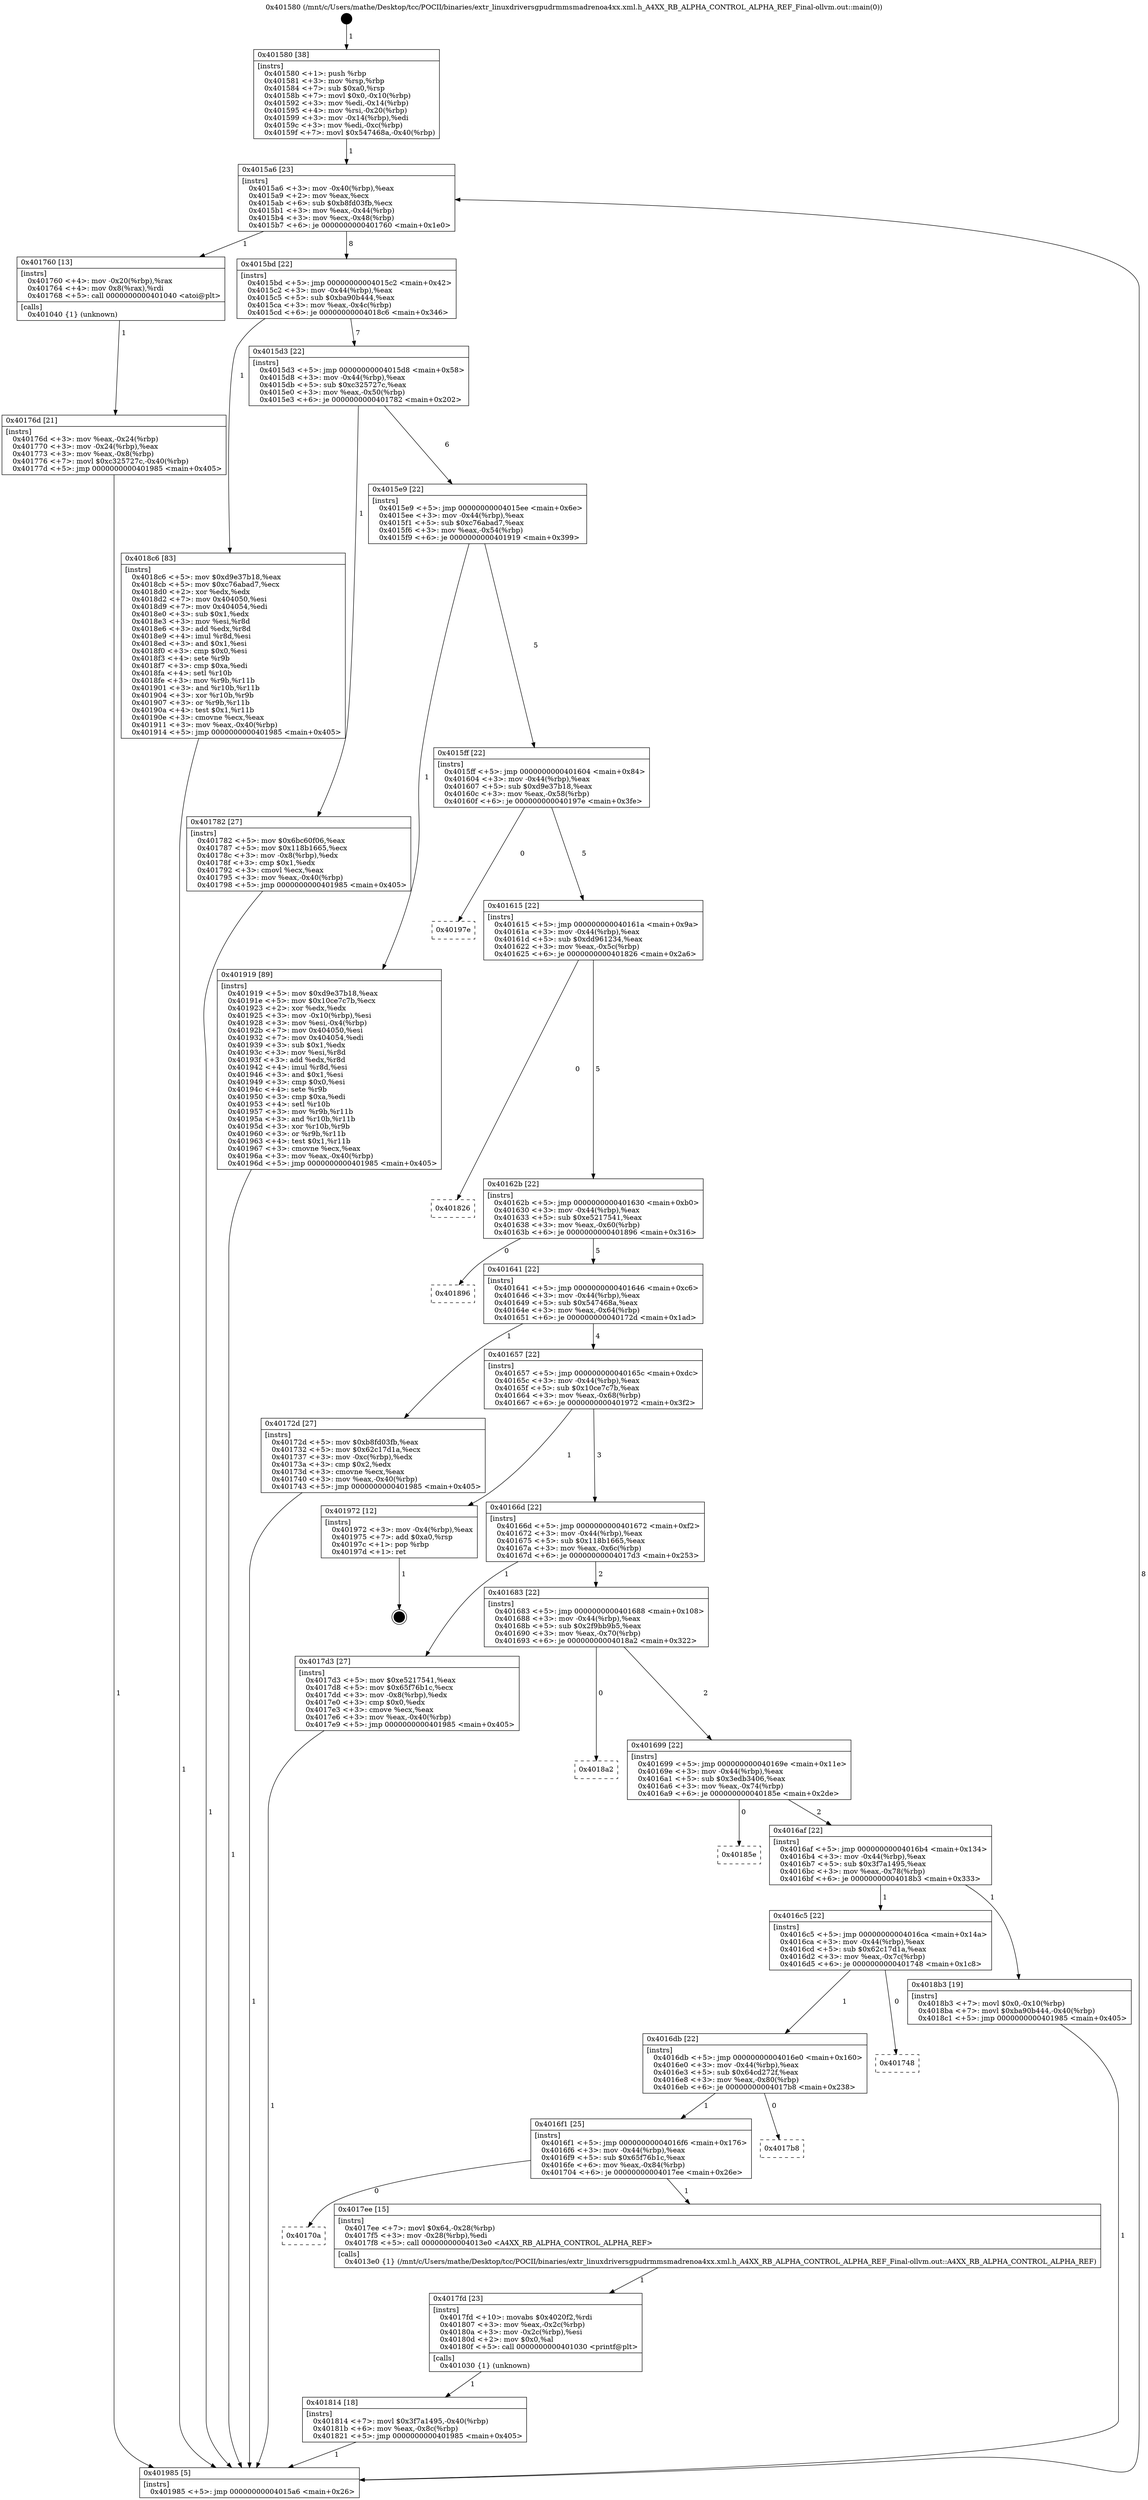 digraph "0x401580" {
  label = "0x401580 (/mnt/c/Users/mathe/Desktop/tcc/POCII/binaries/extr_linuxdriversgpudrmmsmadrenoa4xx.xml.h_A4XX_RB_ALPHA_CONTROL_ALPHA_REF_Final-ollvm.out::main(0))"
  labelloc = "t"
  node[shape=record]

  Entry [label="",width=0.3,height=0.3,shape=circle,fillcolor=black,style=filled]
  "0x4015a6" [label="{
     0x4015a6 [23]\l
     | [instrs]\l
     &nbsp;&nbsp;0x4015a6 \<+3\>: mov -0x40(%rbp),%eax\l
     &nbsp;&nbsp;0x4015a9 \<+2\>: mov %eax,%ecx\l
     &nbsp;&nbsp;0x4015ab \<+6\>: sub $0xb8fd03fb,%ecx\l
     &nbsp;&nbsp;0x4015b1 \<+3\>: mov %eax,-0x44(%rbp)\l
     &nbsp;&nbsp;0x4015b4 \<+3\>: mov %ecx,-0x48(%rbp)\l
     &nbsp;&nbsp;0x4015b7 \<+6\>: je 0000000000401760 \<main+0x1e0\>\l
  }"]
  "0x401760" [label="{
     0x401760 [13]\l
     | [instrs]\l
     &nbsp;&nbsp;0x401760 \<+4\>: mov -0x20(%rbp),%rax\l
     &nbsp;&nbsp;0x401764 \<+4\>: mov 0x8(%rax),%rdi\l
     &nbsp;&nbsp;0x401768 \<+5\>: call 0000000000401040 \<atoi@plt\>\l
     | [calls]\l
     &nbsp;&nbsp;0x401040 \{1\} (unknown)\l
  }"]
  "0x4015bd" [label="{
     0x4015bd [22]\l
     | [instrs]\l
     &nbsp;&nbsp;0x4015bd \<+5\>: jmp 00000000004015c2 \<main+0x42\>\l
     &nbsp;&nbsp;0x4015c2 \<+3\>: mov -0x44(%rbp),%eax\l
     &nbsp;&nbsp;0x4015c5 \<+5\>: sub $0xba90b444,%eax\l
     &nbsp;&nbsp;0x4015ca \<+3\>: mov %eax,-0x4c(%rbp)\l
     &nbsp;&nbsp;0x4015cd \<+6\>: je 00000000004018c6 \<main+0x346\>\l
  }"]
  Exit [label="",width=0.3,height=0.3,shape=circle,fillcolor=black,style=filled,peripheries=2]
  "0x4018c6" [label="{
     0x4018c6 [83]\l
     | [instrs]\l
     &nbsp;&nbsp;0x4018c6 \<+5\>: mov $0xd9e37b18,%eax\l
     &nbsp;&nbsp;0x4018cb \<+5\>: mov $0xc76abad7,%ecx\l
     &nbsp;&nbsp;0x4018d0 \<+2\>: xor %edx,%edx\l
     &nbsp;&nbsp;0x4018d2 \<+7\>: mov 0x404050,%esi\l
     &nbsp;&nbsp;0x4018d9 \<+7\>: mov 0x404054,%edi\l
     &nbsp;&nbsp;0x4018e0 \<+3\>: sub $0x1,%edx\l
     &nbsp;&nbsp;0x4018e3 \<+3\>: mov %esi,%r8d\l
     &nbsp;&nbsp;0x4018e6 \<+3\>: add %edx,%r8d\l
     &nbsp;&nbsp;0x4018e9 \<+4\>: imul %r8d,%esi\l
     &nbsp;&nbsp;0x4018ed \<+3\>: and $0x1,%esi\l
     &nbsp;&nbsp;0x4018f0 \<+3\>: cmp $0x0,%esi\l
     &nbsp;&nbsp;0x4018f3 \<+4\>: sete %r9b\l
     &nbsp;&nbsp;0x4018f7 \<+3\>: cmp $0xa,%edi\l
     &nbsp;&nbsp;0x4018fa \<+4\>: setl %r10b\l
     &nbsp;&nbsp;0x4018fe \<+3\>: mov %r9b,%r11b\l
     &nbsp;&nbsp;0x401901 \<+3\>: and %r10b,%r11b\l
     &nbsp;&nbsp;0x401904 \<+3\>: xor %r10b,%r9b\l
     &nbsp;&nbsp;0x401907 \<+3\>: or %r9b,%r11b\l
     &nbsp;&nbsp;0x40190a \<+4\>: test $0x1,%r11b\l
     &nbsp;&nbsp;0x40190e \<+3\>: cmovne %ecx,%eax\l
     &nbsp;&nbsp;0x401911 \<+3\>: mov %eax,-0x40(%rbp)\l
     &nbsp;&nbsp;0x401914 \<+5\>: jmp 0000000000401985 \<main+0x405\>\l
  }"]
  "0x4015d3" [label="{
     0x4015d3 [22]\l
     | [instrs]\l
     &nbsp;&nbsp;0x4015d3 \<+5\>: jmp 00000000004015d8 \<main+0x58\>\l
     &nbsp;&nbsp;0x4015d8 \<+3\>: mov -0x44(%rbp),%eax\l
     &nbsp;&nbsp;0x4015db \<+5\>: sub $0xc325727c,%eax\l
     &nbsp;&nbsp;0x4015e0 \<+3\>: mov %eax,-0x50(%rbp)\l
     &nbsp;&nbsp;0x4015e3 \<+6\>: je 0000000000401782 \<main+0x202\>\l
  }"]
  "0x401814" [label="{
     0x401814 [18]\l
     | [instrs]\l
     &nbsp;&nbsp;0x401814 \<+7\>: movl $0x3f7a1495,-0x40(%rbp)\l
     &nbsp;&nbsp;0x40181b \<+6\>: mov %eax,-0x8c(%rbp)\l
     &nbsp;&nbsp;0x401821 \<+5\>: jmp 0000000000401985 \<main+0x405\>\l
  }"]
  "0x401782" [label="{
     0x401782 [27]\l
     | [instrs]\l
     &nbsp;&nbsp;0x401782 \<+5\>: mov $0x6bc60f06,%eax\l
     &nbsp;&nbsp;0x401787 \<+5\>: mov $0x118b1665,%ecx\l
     &nbsp;&nbsp;0x40178c \<+3\>: mov -0x8(%rbp),%edx\l
     &nbsp;&nbsp;0x40178f \<+3\>: cmp $0x1,%edx\l
     &nbsp;&nbsp;0x401792 \<+3\>: cmovl %ecx,%eax\l
     &nbsp;&nbsp;0x401795 \<+3\>: mov %eax,-0x40(%rbp)\l
     &nbsp;&nbsp;0x401798 \<+5\>: jmp 0000000000401985 \<main+0x405\>\l
  }"]
  "0x4015e9" [label="{
     0x4015e9 [22]\l
     | [instrs]\l
     &nbsp;&nbsp;0x4015e9 \<+5\>: jmp 00000000004015ee \<main+0x6e\>\l
     &nbsp;&nbsp;0x4015ee \<+3\>: mov -0x44(%rbp),%eax\l
     &nbsp;&nbsp;0x4015f1 \<+5\>: sub $0xc76abad7,%eax\l
     &nbsp;&nbsp;0x4015f6 \<+3\>: mov %eax,-0x54(%rbp)\l
     &nbsp;&nbsp;0x4015f9 \<+6\>: je 0000000000401919 \<main+0x399\>\l
  }"]
  "0x4017fd" [label="{
     0x4017fd [23]\l
     | [instrs]\l
     &nbsp;&nbsp;0x4017fd \<+10\>: movabs $0x4020f2,%rdi\l
     &nbsp;&nbsp;0x401807 \<+3\>: mov %eax,-0x2c(%rbp)\l
     &nbsp;&nbsp;0x40180a \<+3\>: mov -0x2c(%rbp),%esi\l
     &nbsp;&nbsp;0x40180d \<+2\>: mov $0x0,%al\l
     &nbsp;&nbsp;0x40180f \<+5\>: call 0000000000401030 \<printf@plt\>\l
     | [calls]\l
     &nbsp;&nbsp;0x401030 \{1\} (unknown)\l
  }"]
  "0x401919" [label="{
     0x401919 [89]\l
     | [instrs]\l
     &nbsp;&nbsp;0x401919 \<+5\>: mov $0xd9e37b18,%eax\l
     &nbsp;&nbsp;0x40191e \<+5\>: mov $0x10ce7c7b,%ecx\l
     &nbsp;&nbsp;0x401923 \<+2\>: xor %edx,%edx\l
     &nbsp;&nbsp;0x401925 \<+3\>: mov -0x10(%rbp),%esi\l
     &nbsp;&nbsp;0x401928 \<+3\>: mov %esi,-0x4(%rbp)\l
     &nbsp;&nbsp;0x40192b \<+7\>: mov 0x404050,%esi\l
     &nbsp;&nbsp;0x401932 \<+7\>: mov 0x404054,%edi\l
     &nbsp;&nbsp;0x401939 \<+3\>: sub $0x1,%edx\l
     &nbsp;&nbsp;0x40193c \<+3\>: mov %esi,%r8d\l
     &nbsp;&nbsp;0x40193f \<+3\>: add %edx,%r8d\l
     &nbsp;&nbsp;0x401942 \<+4\>: imul %r8d,%esi\l
     &nbsp;&nbsp;0x401946 \<+3\>: and $0x1,%esi\l
     &nbsp;&nbsp;0x401949 \<+3\>: cmp $0x0,%esi\l
     &nbsp;&nbsp;0x40194c \<+4\>: sete %r9b\l
     &nbsp;&nbsp;0x401950 \<+3\>: cmp $0xa,%edi\l
     &nbsp;&nbsp;0x401953 \<+4\>: setl %r10b\l
     &nbsp;&nbsp;0x401957 \<+3\>: mov %r9b,%r11b\l
     &nbsp;&nbsp;0x40195a \<+3\>: and %r10b,%r11b\l
     &nbsp;&nbsp;0x40195d \<+3\>: xor %r10b,%r9b\l
     &nbsp;&nbsp;0x401960 \<+3\>: or %r9b,%r11b\l
     &nbsp;&nbsp;0x401963 \<+4\>: test $0x1,%r11b\l
     &nbsp;&nbsp;0x401967 \<+3\>: cmovne %ecx,%eax\l
     &nbsp;&nbsp;0x40196a \<+3\>: mov %eax,-0x40(%rbp)\l
     &nbsp;&nbsp;0x40196d \<+5\>: jmp 0000000000401985 \<main+0x405\>\l
  }"]
  "0x4015ff" [label="{
     0x4015ff [22]\l
     | [instrs]\l
     &nbsp;&nbsp;0x4015ff \<+5\>: jmp 0000000000401604 \<main+0x84\>\l
     &nbsp;&nbsp;0x401604 \<+3\>: mov -0x44(%rbp),%eax\l
     &nbsp;&nbsp;0x401607 \<+5\>: sub $0xd9e37b18,%eax\l
     &nbsp;&nbsp;0x40160c \<+3\>: mov %eax,-0x58(%rbp)\l
     &nbsp;&nbsp;0x40160f \<+6\>: je 000000000040197e \<main+0x3fe\>\l
  }"]
  "0x40170a" [label="{
     0x40170a\l
  }", style=dashed]
  "0x40197e" [label="{
     0x40197e\l
  }", style=dashed]
  "0x401615" [label="{
     0x401615 [22]\l
     | [instrs]\l
     &nbsp;&nbsp;0x401615 \<+5\>: jmp 000000000040161a \<main+0x9a\>\l
     &nbsp;&nbsp;0x40161a \<+3\>: mov -0x44(%rbp),%eax\l
     &nbsp;&nbsp;0x40161d \<+5\>: sub $0xdd961234,%eax\l
     &nbsp;&nbsp;0x401622 \<+3\>: mov %eax,-0x5c(%rbp)\l
     &nbsp;&nbsp;0x401625 \<+6\>: je 0000000000401826 \<main+0x2a6\>\l
  }"]
  "0x4017ee" [label="{
     0x4017ee [15]\l
     | [instrs]\l
     &nbsp;&nbsp;0x4017ee \<+7\>: movl $0x64,-0x28(%rbp)\l
     &nbsp;&nbsp;0x4017f5 \<+3\>: mov -0x28(%rbp),%edi\l
     &nbsp;&nbsp;0x4017f8 \<+5\>: call 00000000004013e0 \<A4XX_RB_ALPHA_CONTROL_ALPHA_REF\>\l
     | [calls]\l
     &nbsp;&nbsp;0x4013e0 \{1\} (/mnt/c/Users/mathe/Desktop/tcc/POCII/binaries/extr_linuxdriversgpudrmmsmadrenoa4xx.xml.h_A4XX_RB_ALPHA_CONTROL_ALPHA_REF_Final-ollvm.out::A4XX_RB_ALPHA_CONTROL_ALPHA_REF)\l
  }"]
  "0x401826" [label="{
     0x401826\l
  }", style=dashed]
  "0x40162b" [label="{
     0x40162b [22]\l
     | [instrs]\l
     &nbsp;&nbsp;0x40162b \<+5\>: jmp 0000000000401630 \<main+0xb0\>\l
     &nbsp;&nbsp;0x401630 \<+3\>: mov -0x44(%rbp),%eax\l
     &nbsp;&nbsp;0x401633 \<+5\>: sub $0xe5217541,%eax\l
     &nbsp;&nbsp;0x401638 \<+3\>: mov %eax,-0x60(%rbp)\l
     &nbsp;&nbsp;0x40163b \<+6\>: je 0000000000401896 \<main+0x316\>\l
  }"]
  "0x4016f1" [label="{
     0x4016f1 [25]\l
     | [instrs]\l
     &nbsp;&nbsp;0x4016f1 \<+5\>: jmp 00000000004016f6 \<main+0x176\>\l
     &nbsp;&nbsp;0x4016f6 \<+3\>: mov -0x44(%rbp),%eax\l
     &nbsp;&nbsp;0x4016f9 \<+5\>: sub $0x65f76b1c,%eax\l
     &nbsp;&nbsp;0x4016fe \<+6\>: mov %eax,-0x84(%rbp)\l
     &nbsp;&nbsp;0x401704 \<+6\>: je 00000000004017ee \<main+0x26e\>\l
  }"]
  "0x401896" [label="{
     0x401896\l
  }", style=dashed]
  "0x401641" [label="{
     0x401641 [22]\l
     | [instrs]\l
     &nbsp;&nbsp;0x401641 \<+5\>: jmp 0000000000401646 \<main+0xc6\>\l
     &nbsp;&nbsp;0x401646 \<+3\>: mov -0x44(%rbp),%eax\l
     &nbsp;&nbsp;0x401649 \<+5\>: sub $0x547468a,%eax\l
     &nbsp;&nbsp;0x40164e \<+3\>: mov %eax,-0x64(%rbp)\l
     &nbsp;&nbsp;0x401651 \<+6\>: je 000000000040172d \<main+0x1ad\>\l
  }"]
  "0x4017b8" [label="{
     0x4017b8\l
  }", style=dashed]
  "0x40172d" [label="{
     0x40172d [27]\l
     | [instrs]\l
     &nbsp;&nbsp;0x40172d \<+5\>: mov $0xb8fd03fb,%eax\l
     &nbsp;&nbsp;0x401732 \<+5\>: mov $0x62c17d1a,%ecx\l
     &nbsp;&nbsp;0x401737 \<+3\>: mov -0xc(%rbp),%edx\l
     &nbsp;&nbsp;0x40173a \<+3\>: cmp $0x2,%edx\l
     &nbsp;&nbsp;0x40173d \<+3\>: cmovne %ecx,%eax\l
     &nbsp;&nbsp;0x401740 \<+3\>: mov %eax,-0x40(%rbp)\l
     &nbsp;&nbsp;0x401743 \<+5\>: jmp 0000000000401985 \<main+0x405\>\l
  }"]
  "0x401657" [label="{
     0x401657 [22]\l
     | [instrs]\l
     &nbsp;&nbsp;0x401657 \<+5\>: jmp 000000000040165c \<main+0xdc\>\l
     &nbsp;&nbsp;0x40165c \<+3\>: mov -0x44(%rbp),%eax\l
     &nbsp;&nbsp;0x40165f \<+5\>: sub $0x10ce7c7b,%eax\l
     &nbsp;&nbsp;0x401664 \<+3\>: mov %eax,-0x68(%rbp)\l
     &nbsp;&nbsp;0x401667 \<+6\>: je 0000000000401972 \<main+0x3f2\>\l
  }"]
  "0x401985" [label="{
     0x401985 [5]\l
     | [instrs]\l
     &nbsp;&nbsp;0x401985 \<+5\>: jmp 00000000004015a6 \<main+0x26\>\l
  }"]
  "0x401580" [label="{
     0x401580 [38]\l
     | [instrs]\l
     &nbsp;&nbsp;0x401580 \<+1\>: push %rbp\l
     &nbsp;&nbsp;0x401581 \<+3\>: mov %rsp,%rbp\l
     &nbsp;&nbsp;0x401584 \<+7\>: sub $0xa0,%rsp\l
     &nbsp;&nbsp;0x40158b \<+7\>: movl $0x0,-0x10(%rbp)\l
     &nbsp;&nbsp;0x401592 \<+3\>: mov %edi,-0x14(%rbp)\l
     &nbsp;&nbsp;0x401595 \<+4\>: mov %rsi,-0x20(%rbp)\l
     &nbsp;&nbsp;0x401599 \<+3\>: mov -0x14(%rbp),%edi\l
     &nbsp;&nbsp;0x40159c \<+3\>: mov %edi,-0xc(%rbp)\l
     &nbsp;&nbsp;0x40159f \<+7\>: movl $0x547468a,-0x40(%rbp)\l
  }"]
  "0x40176d" [label="{
     0x40176d [21]\l
     | [instrs]\l
     &nbsp;&nbsp;0x40176d \<+3\>: mov %eax,-0x24(%rbp)\l
     &nbsp;&nbsp;0x401770 \<+3\>: mov -0x24(%rbp),%eax\l
     &nbsp;&nbsp;0x401773 \<+3\>: mov %eax,-0x8(%rbp)\l
     &nbsp;&nbsp;0x401776 \<+7\>: movl $0xc325727c,-0x40(%rbp)\l
     &nbsp;&nbsp;0x40177d \<+5\>: jmp 0000000000401985 \<main+0x405\>\l
  }"]
  "0x4016db" [label="{
     0x4016db [22]\l
     | [instrs]\l
     &nbsp;&nbsp;0x4016db \<+5\>: jmp 00000000004016e0 \<main+0x160\>\l
     &nbsp;&nbsp;0x4016e0 \<+3\>: mov -0x44(%rbp),%eax\l
     &nbsp;&nbsp;0x4016e3 \<+5\>: sub $0x64cd272f,%eax\l
     &nbsp;&nbsp;0x4016e8 \<+3\>: mov %eax,-0x80(%rbp)\l
     &nbsp;&nbsp;0x4016eb \<+6\>: je 00000000004017b8 \<main+0x238\>\l
  }"]
  "0x401972" [label="{
     0x401972 [12]\l
     | [instrs]\l
     &nbsp;&nbsp;0x401972 \<+3\>: mov -0x4(%rbp),%eax\l
     &nbsp;&nbsp;0x401975 \<+7\>: add $0xa0,%rsp\l
     &nbsp;&nbsp;0x40197c \<+1\>: pop %rbp\l
     &nbsp;&nbsp;0x40197d \<+1\>: ret\l
  }"]
  "0x40166d" [label="{
     0x40166d [22]\l
     | [instrs]\l
     &nbsp;&nbsp;0x40166d \<+5\>: jmp 0000000000401672 \<main+0xf2\>\l
     &nbsp;&nbsp;0x401672 \<+3\>: mov -0x44(%rbp),%eax\l
     &nbsp;&nbsp;0x401675 \<+5\>: sub $0x118b1665,%eax\l
     &nbsp;&nbsp;0x40167a \<+3\>: mov %eax,-0x6c(%rbp)\l
     &nbsp;&nbsp;0x40167d \<+6\>: je 00000000004017d3 \<main+0x253\>\l
  }"]
  "0x401748" [label="{
     0x401748\l
  }", style=dashed]
  "0x4017d3" [label="{
     0x4017d3 [27]\l
     | [instrs]\l
     &nbsp;&nbsp;0x4017d3 \<+5\>: mov $0xe5217541,%eax\l
     &nbsp;&nbsp;0x4017d8 \<+5\>: mov $0x65f76b1c,%ecx\l
     &nbsp;&nbsp;0x4017dd \<+3\>: mov -0x8(%rbp),%edx\l
     &nbsp;&nbsp;0x4017e0 \<+3\>: cmp $0x0,%edx\l
     &nbsp;&nbsp;0x4017e3 \<+3\>: cmove %ecx,%eax\l
     &nbsp;&nbsp;0x4017e6 \<+3\>: mov %eax,-0x40(%rbp)\l
     &nbsp;&nbsp;0x4017e9 \<+5\>: jmp 0000000000401985 \<main+0x405\>\l
  }"]
  "0x401683" [label="{
     0x401683 [22]\l
     | [instrs]\l
     &nbsp;&nbsp;0x401683 \<+5\>: jmp 0000000000401688 \<main+0x108\>\l
     &nbsp;&nbsp;0x401688 \<+3\>: mov -0x44(%rbp),%eax\l
     &nbsp;&nbsp;0x40168b \<+5\>: sub $0x2f9bb9b5,%eax\l
     &nbsp;&nbsp;0x401690 \<+3\>: mov %eax,-0x70(%rbp)\l
     &nbsp;&nbsp;0x401693 \<+6\>: je 00000000004018a2 \<main+0x322\>\l
  }"]
  "0x4016c5" [label="{
     0x4016c5 [22]\l
     | [instrs]\l
     &nbsp;&nbsp;0x4016c5 \<+5\>: jmp 00000000004016ca \<main+0x14a\>\l
     &nbsp;&nbsp;0x4016ca \<+3\>: mov -0x44(%rbp),%eax\l
     &nbsp;&nbsp;0x4016cd \<+5\>: sub $0x62c17d1a,%eax\l
     &nbsp;&nbsp;0x4016d2 \<+3\>: mov %eax,-0x7c(%rbp)\l
     &nbsp;&nbsp;0x4016d5 \<+6\>: je 0000000000401748 \<main+0x1c8\>\l
  }"]
  "0x4018a2" [label="{
     0x4018a2\l
  }", style=dashed]
  "0x401699" [label="{
     0x401699 [22]\l
     | [instrs]\l
     &nbsp;&nbsp;0x401699 \<+5\>: jmp 000000000040169e \<main+0x11e\>\l
     &nbsp;&nbsp;0x40169e \<+3\>: mov -0x44(%rbp),%eax\l
     &nbsp;&nbsp;0x4016a1 \<+5\>: sub $0x3edb3406,%eax\l
     &nbsp;&nbsp;0x4016a6 \<+3\>: mov %eax,-0x74(%rbp)\l
     &nbsp;&nbsp;0x4016a9 \<+6\>: je 000000000040185e \<main+0x2de\>\l
  }"]
  "0x4018b3" [label="{
     0x4018b3 [19]\l
     | [instrs]\l
     &nbsp;&nbsp;0x4018b3 \<+7\>: movl $0x0,-0x10(%rbp)\l
     &nbsp;&nbsp;0x4018ba \<+7\>: movl $0xba90b444,-0x40(%rbp)\l
     &nbsp;&nbsp;0x4018c1 \<+5\>: jmp 0000000000401985 \<main+0x405\>\l
  }"]
  "0x40185e" [label="{
     0x40185e\l
  }", style=dashed]
  "0x4016af" [label="{
     0x4016af [22]\l
     | [instrs]\l
     &nbsp;&nbsp;0x4016af \<+5\>: jmp 00000000004016b4 \<main+0x134\>\l
     &nbsp;&nbsp;0x4016b4 \<+3\>: mov -0x44(%rbp),%eax\l
     &nbsp;&nbsp;0x4016b7 \<+5\>: sub $0x3f7a1495,%eax\l
     &nbsp;&nbsp;0x4016bc \<+3\>: mov %eax,-0x78(%rbp)\l
     &nbsp;&nbsp;0x4016bf \<+6\>: je 00000000004018b3 \<main+0x333\>\l
  }"]
  Entry -> "0x401580" [label=" 1"]
  "0x4015a6" -> "0x401760" [label=" 1"]
  "0x4015a6" -> "0x4015bd" [label=" 8"]
  "0x401972" -> Exit [label=" 1"]
  "0x4015bd" -> "0x4018c6" [label=" 1"]
  "0x4015bd" -> "0x4015d3" [label=" 7"]
  "0x401919" -> "0x401985" [label=" 1"]
  "0x4015d3" -> "0x401782" [label=" 1"]
  "0x4015d3" -> "0x4015e9" [label=" 6"]
  "0x4018c6" -> "0x401985" [label=" 1"]
  "0x4015e9" -> "0x401919" [label=" 1"]
  "0x4015e9" -> "0x4015ff" [label=" 5"]
  "0x4018b3" -> "0x401985" [label=" 1"]
  "0x4015ff" -> "0x40197e" [label=" 0"]
  "0x4015ff" -> "0x401615" [label=" 5"]
  "0x401814" -> "0x401985" [label=" 1"]
  "0x401615" -> "0x401826" [label=" 0"]
  "0x401615" -> "0x40162b" [label=" 5"]
  "0x4017fd" -> "0x401814" [label=" 1"]
  "0x40162b" -> "0x401896" [label=" 0"]
  "0x40162b" -> "0x401641" [label=" 5"]
  "0x4016f1" -> "0x40170a" [label=" 0"]
  "0x401641" -> "0x40172d" [label=" 1"]
  "0x401641" -> "0x401657" [label=" 4"]
  "0x40172d" -> "0x401985" [label=" 1"]
  "0x401580" -> "0x4015a6" [label=" 1"]
  "0x401985" -> "0x4015a6" [label=" 8"]
  "0x401760" -> "0x40176d" [label=" 1"]
  "0x40176d" -> "0x401985" [label=" 1"]
  "0x401782" -> "0x401985" [label=" 1"]
  "0x4016f1" -> "0x4017ee" [label=" 1"]
  "0x401657" -> "0x401972" [label=" 1"]
  "0x401657" -> "0x40166d" [label=" 3"]
  "0x4016db" -> "0x4016f1" [label=" 1"]
  "0x40166d" -> "0x4017d3" [label=" 1"]
  "0x40166d" -> "0x401683" [label=" 2"]
  "0x4017d3" -> "0x401985" [label=" 1"]
  "0x4016db" -> "0x4017b8" [label=" 0"]
  "0x401683" -> "0x4018a2" [label=" 0"]
  "0x401683" -> "0x401699" [label=" 2"]
  "0x4016c5" -> "0x4016db" [label=" 1"]
  "0x401699" -> "0x40185e" [label=" 0"]
  "0x401699" -> "0x4016af" [label=" 2"]
  "0x4016c5" -> "0x401748" [label=" 0"]
  "0x4016af" -> "0x4018b3" [label=" 1"]
  "0x4016af" -> "0x4016c5" [label=" 1"]
  "0x4017ee" -> "0x4017fd" [label=" 1"]
}
